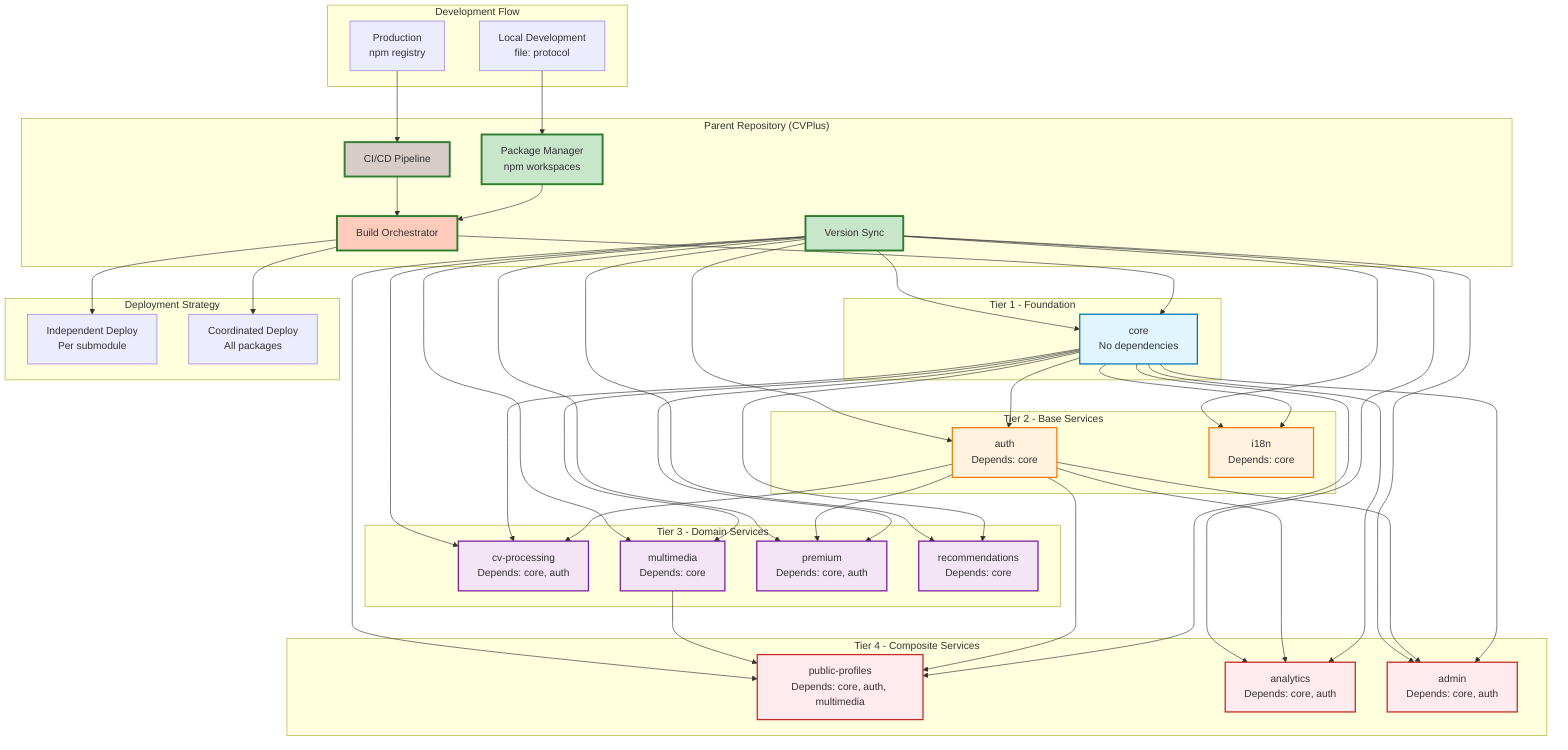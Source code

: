 graph TB
    subgraph "Parent Repository (CVPlus)"
        PM[Package Manager<br/>npm workspaces]
        BO[Build Orchestrator]
        VS[Version Sync]
        CI[CI/CD Pipeline]
    end

    subgraph "Tier 1 - Foundation"
        Core[core<br/>No dependencies]
    end

    subgraph "Tier 2 - Base Services"
        Auth[auth<br/>Depends: core]
        I18n[i18n<br/>Depends: core]
    end

    subgraph "Tier 3 - Domain Services"
        CV[cv-processing<br/>Depends: core, auth]
        Multi[multimedia<br/>Depends: core]
        Premium[premium<br/>Depends: core, auth]
        Rec[recommendations<br/>Depends: core]
    end

    subgraph "Tier 4 - Composite Services"
        Pub[public-profiles<br/>Depends: core, auth, multimedia]
        Analytics[analytics<br/>Depends: core, auth]
        Admin[admin<br/>Depends: core, auth]
    end

    subgraph "Development Flow"
        Local[Local Development<br/>file: protocol]
        Prod[Production<br/>npm registry]
    end

    subgraph "Deployment Strategy"
        ID[Independent Deploy<br/>Per submodule]
        CD[Coordinated Deploy<br/>All packages]
    end

    %% Build Dependencies
    PM --> BO
    BO --> Core
    Core --> Auth
    Core --> I18n
    Auth --> CV
    Core --> CV
    Core --> Multi
    Core --> Premium
    Auth --> Premium
    Core --> Rec
    Core --> Pub
    Auth --> Pub
    Multi --> Pub
    Core --> Analytics
    Auth --> Analytics
    Core --> Admin
    Auth --> Admin

    %% Version Management
    VS --> Core
    VS --> Auth
    VS --> I18n
    VS --> CV
    VS --> Multi
    VS --> Premium
    VS --> Rec
    VS --> Pub
    VS --> Analytics
    VS --> Admin

    %% CI/CD Flow
    CI --> BO
    BO --> ID
    BO --> CD

    %% Development Modes
    Local --> PM
    Prod --> CI

    style Core fill:#e1f5fe
    style Auth fill:#fff3e0
    style CV fill:#f3e5f5
    style PM fill:#c8e6c9
    style BO fill:#ffccbc
    style CI fill:#d7ccc8

    classDef tier1 fill:#e1f5fe,stroke:#0277bd,stroke-width:2px
    classDef tier2 fill:#fff3e0,stroke:#f57c00,stroke-width:2px
    classDef tier3 fill:#f3e5f5,stroke:#7b1fa2,stroke-width:2px
    classDef tier4 fill:#ffebee,stroke:#c62828,stroke-width:2px
    classDef orchestrator fill:#c8e6c9,stroke:#2e7d32,stroke-width:3px

    class Core tier1
    class Auth,I18n tier2
    class CV,Multi,Premium,Rec tier3
    class Pub,Analytics,Admin tier4
    class PM,BO,VS,CI orchestrator